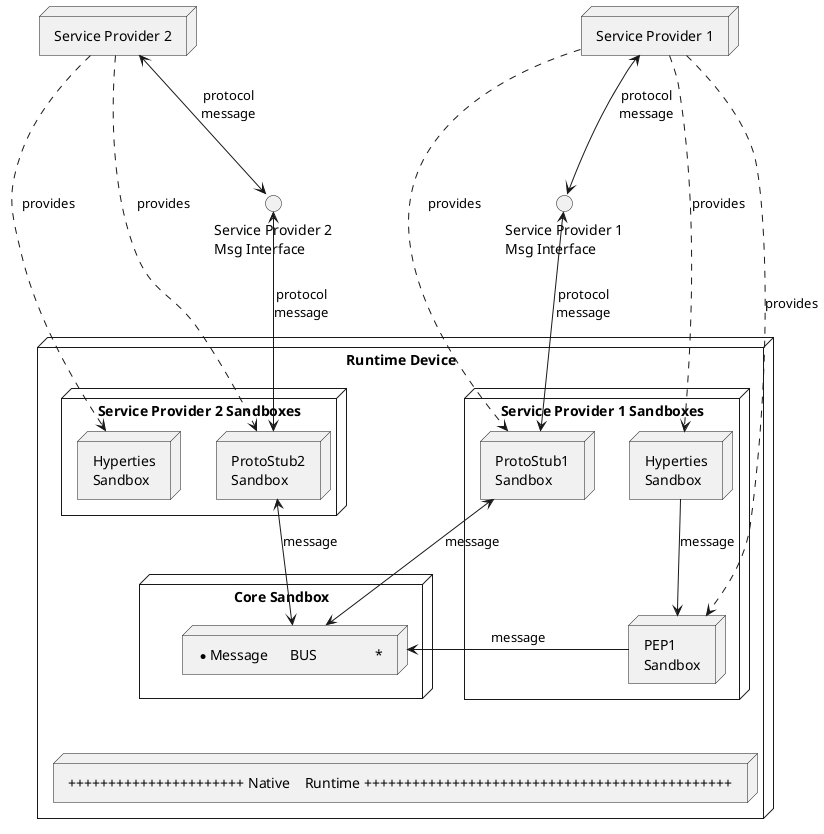 @startuml "Runtime_Architecture_high_level_pep.png"


node "Service Provider 1" as SP1 {
}

() "Service Provider 1\nMsg Interface" as SP1I

node "Service Provider 2" as SP2 {
}

() "Service Provider 2\nMsg Interface" as SP2I


node "Runtime Device" as rt {


 node "Service Provider 1 Sandboxes" as SP1Sand {

 node "Hyperties\nSandbox" as H1Sand {

	 }

 node "ProtoStub1\nSandbox" as Proto1Sand {

 }

node "PEP1\nSandbox" as PEP1Sand {
 }



 }

node "Service Provider 2 Sandboxes" as SP2Sand {

 node "Hyperties\nSandbox" as H2Sand {
	 }

 
 node "ProtoStub2\nSandbox" as Proto2Sand {

  }


 }

H1Sand <..up- SP1 : provides
Proto1Sand <..up- SP1 : provides
PEP1Sand <..up- SP1 : provides

H2Sand <.up- SP2 : provides
Proto2Sand <.up- SP2 : provides


SP1 <-down-> SP1I : protocol\nmessage
SP1I <-down-> Proto1Sand : protocol\nmessage

SP2 <-down-> SP2I : protocol\nmessage
SP2I <-down-> Proto2Sand : protocol\nmessage

node "Core Sandbox" as core {

 node "*            Message      BUS                *" as Bus 

}

 H1Sand -down-> PEP1Sand : message

 PEP1Sand -> Bus : message

 Bus <-up-> Proto1Sand : message

 Bus <-up-> Proto2Sand : message



node "++++++++++++++++++++++ Native    Runtime ++++++++++++++++++++++++++++++++++++++++++++++" as native {
	
	}

}

native -[hidden]up- core

@enduml